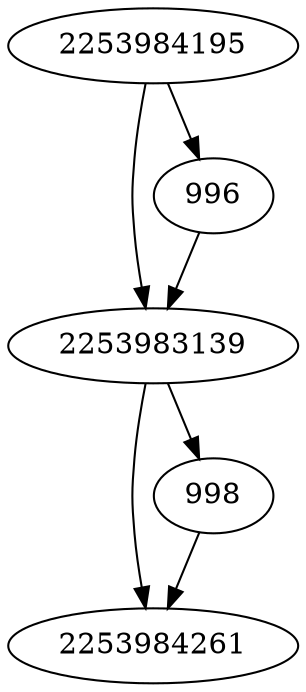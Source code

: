 strict digraph  {
2253983139;
2253984195;
996;
2253984261;
998;
2253983139 -> 998;
2253983139 -> 2253984261;
2253984195 -> 996;
2253984195 -> 2253983139;
996 -> 2253983139;
998 -> 2253984261;
}
